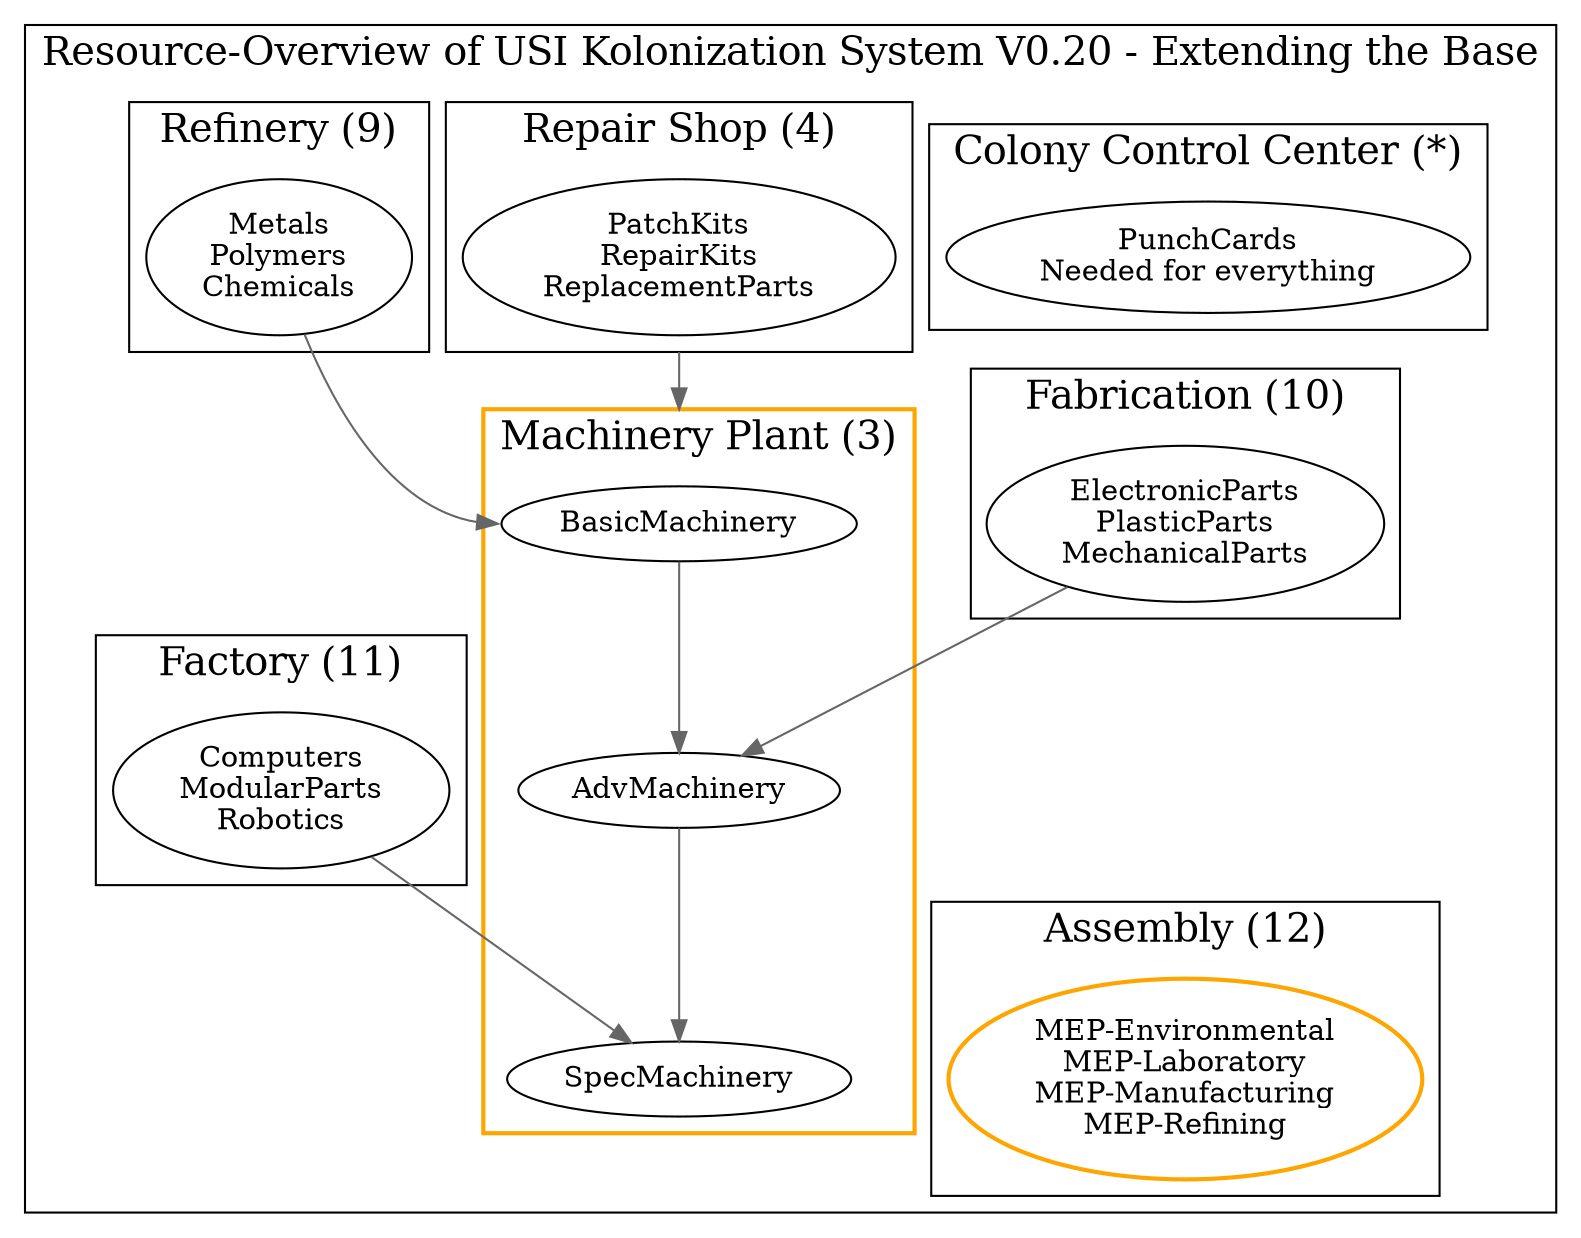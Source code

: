/* -*- coding: utf-8; -*-
Overview over USI Kolonization System Resources
Copyright 2014 By Mhoram

This Work may be distributed under the Creative Commons
Attribution-ShareAlike 4.0 International or Creative Commons
Attribution-NonCommercial-ShareAlike 4.0 International License as you
chose.

*/

# dot -Tpdf -o Extending.pdf Extending.dot
# dot -Tpng -o Resources.png Resources.dot

digraph Resources {
    compound=true;

    subgraph clusterEXTENSION {
        graph [label="Resource-Overview of USI Kolonization System V0.20 - Extending the Base" fontsize=19];


        subgraph clusterCCCE {
            label="Colony Control Center (*)";
            CommandE [label="PunchCards\nNeeded for everything"];
        }

        subgraph clusterRepairE {
            label="Repair Shop (4)";
            RepairKitsE [label="PatchKits\nRepairKits\nReplacementParts"];
        }


        subgraph clusterRefineryE {
            label="Refinery (9)";
            PolymersE [label="Metals\nPolymers\nChemicals"];
        }

        subgraph clusterFabricationE {
            label="Fabrication (10)"
            PlasticPartsE [label="ElectronicParts\nPlasticParts\nMechanicalParts"];
        }

        subgraph clusterFactoryE {
            label="Factory (11)"
            ComputersE [label="Computers\nModularParts\nRobotics"];
        }

        subgraph clusterAssemblyE {
            label="Assembly (12)"
            AssemblyE [label="MEP-Environmental\nMEP-Laboratory\nMEP-Manufacturing\nMEP-Refining", color="orange",penwidth=2];
        }

        subgraph clusterMachinery {
            label="Machinery Plant (3)";
            color="orange";penwidth=2;
            BasicMachinery;
            AdvMachinery;
            SpecMachinery;
            BasicMachinery -> AdvMachinery -> SpecMachinery [color="#666666",weight=10];
        }

        edge [color="#666666"];

        RepairKitsE -> BasicMachinery [lhead=clusterMachinery; ltail=clusterRepairE,weight=10];

        PolymersE -> BasicMachinery[headport=w];
        PlasticPartsE -> AdvMachinery;
        ComputersE -> SpecMachinery;
        CommandE -> PlasticPartsE [style=invisible,arrowhead=none];
        BasicMachinery -> ComputersE [style=invisible,arrowhead=none];
        PlasticPartsE -> AssemblyE [style=invisible,arrowhead=none];
        PolymersE -> ComputersE [style=invisible,arrowhead=none];
        AdvMachinery -> AssemblyE [style=invisible,arrowhead=none];
    }

}
